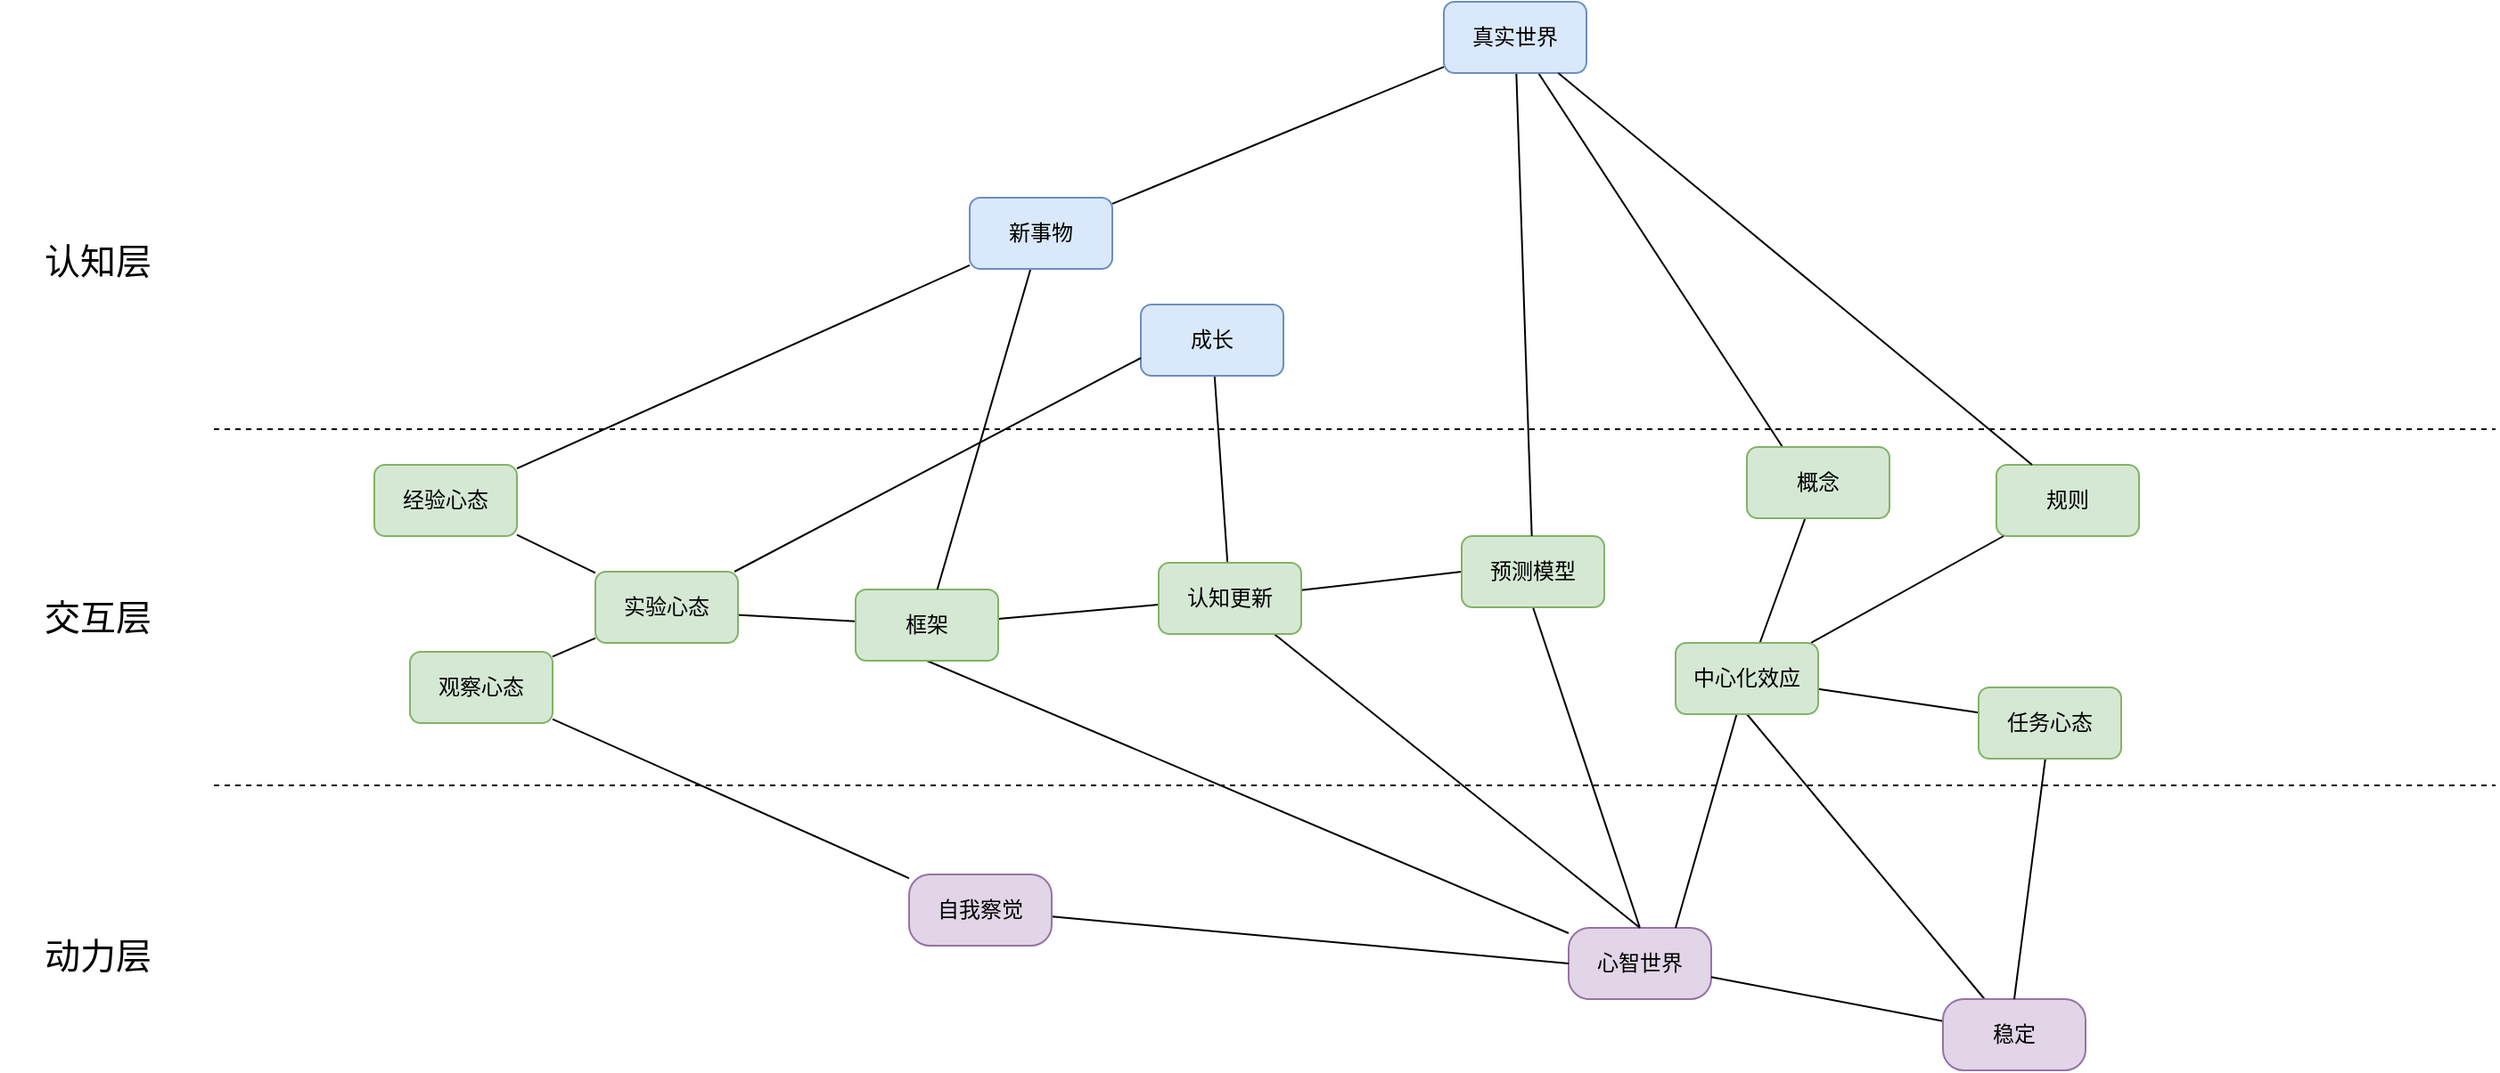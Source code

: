 <mxfile version="24.5.3" type="github">
  <diagram name="第 1 页" id="mk2vvSWg7PKWHR4TqIGU">
    <mxGraphModel dx="1134" dy="593" grid="1" gridSize="10" guides="1" tooltips="1" connect="1" arrows="1" fold="1" page="1" pageScale="1" pageWidth="827" pageHeight="1169" math="0" shadow="0">
      <root>
        <mxCell id="0" />
        <mxCell id="1" parent="0" />
        <mxCell id="l2Wfg2gdX9lSR1tj45w3-1" value="" style="endArrow=none;dashed=1;html=1;rounded=0;" edge="1" parent="1">
          <mxGeometry width="50" height="50" relative="1" as="geometry">
            <mxPoint x="160" y="440" as="sourcePoint" />
            <mxPoint x="1440" y="440" as="targetPoint" />
          </mxGeometry>
        </mxCell>
        <mxCell id="l2Wfg2gdX9lSR1tj45w3-2" value="" style="endArrow=none;dashed=1;html=1;rounded=0;" edge="1" parent="1">
          <mxGeometry width="50" height="50" relative="1" as="geometry">
            <mxPoint x="160" y="640" as="sourcePoint" />
            <mxPoint x="1440" y="640" as="targetPoint" />
          </mxGeometry>
        </mxCell>
        <mxCell id="l2Wfg2gdX9lSR1tj45w3-3" value="认知层" style="text;html=1;strokeColor=none;fillColor=none;align=center;verticalAlign=middle;whiteSpace=wrap;rounded=0;fontSize=20;" vertex="1" parent="1">
          <mxGeometry x="40" y="330" width="110" height="30" as="geometry" />
        </mxCell>
        <mxCell id="l2Wfg2gdX9lSR1tj45w3-4" value="交互层" style="text;html=1;strokeColor=none;fillColor=none;align=center;verticalAlign=middle;whiteSpace=wrap;rounded=0;fontSize=20;" vertex="1" parent="1">
          <mxGeometry x="40" y="530" width="110" height="30" as="geometry" />
        </mxCell>
        <mxCell id="l2Wfg2gdX9lSR1tj45w3-5" value="动力层" style="text;html=1;strokeColor=none;fillColor=none;align=center;verticalAlign=middle;whiteSpace=wrap;rounded=0;fontSize=20;" vertex="1" parent="1">
          <mxGeometry x="40" y="720" width="110" height="30" as="geometry" />
        </mxCell>
        <mxCell id="l2Wfg2gdX9lSR1tj45w3-60" style="rounded=0;orthogonalLoop=1;jettySize=auto;html=1;endArrow=none;endFill=0;" edge="1" parent="1" source="l2Wfg2gdX9lSR1tj45w3-41" target="l2Wfg2gdX9lSR1tj45w3-48">
          <mxGeometry relative="1" as="geometry" />
        </mxCell>
        <mxCell id="l2Wfg2gdX9lSR1tj45w3-41" value="成长" style="rounded=1;whiteSpace=wrap;html=1;fillColor=#dae8fc;strokeColor=#6c8ebf;" vertex="1" parent="1">
          <mxGeometry x="680" y="370" width="80" height="40" as="geometry" />
        </mxCell>
        <mxCell id="l2Wfg2gdX9lSR1tj45w3-65" style="edgeStyle=none;rounded=0;orthogonalLoop=1;jettySize=auto;html=1;entryX=0.5;entryY=1;entryDx=0;entryDy=0;strokeColor=default;align=center;verticalAlign=middle;fontFamily=Helvetica;fontSize=11;fontColor=default;labelBackgroundColor=default;endArrow=none;endFill=0;" edge="1" parent="1" target="l2Wfg2gdX9lSR1tj45w3-64">
          <mxGeometry relative="1" as="geometry">
            <mxPoint x="960" y="720" as="sourcePoint" />
          </mxGeometry>
        </mxCell>
        <mxCell id="l2Wfg2gdX9lSR1tj45w3-82" style="edgeStyle=none;rounded=0;orthogonalLoop=1;jettySize=auto;html=1;entryX=0.5;entryY=1;entryDx=0;entryDy=0;strokeColor=default;align=center;verticalAlign=middle;fontFamily=Helvetica;fontSize=11;fontColor=default;labelBackgroundColor=default;endArrow=none;endFill=0;" edge="1" parent="1" source="l2Wfg2gdX9lSR1tj45w3-46" target="l2Wfg2gdX9lSR1tj45w3-71">
          <mxGeometry relative="1" as="geometry" />
        </mxCell>
        <mxCell id="l2Wfg2gdX9lSR1tj45w3-46" value="心智世界" style="rounded=1;whiteSpace=wrap;html=1;fillColor=#e1d5e7;strokeColor=#9673a6;arcSize=29;" vertex="1" parent="1">
          <mxGeometry x="920" y="720" width="80" height="40" as="geometry" />
        </mxCell>
        <mxCell id="l2Wfg2gdX9lSR1tj45w3-61" style="edgeStyle=none;rounded=0;orthogonalLoop=1;jettySize=auto;html=1;entryX=0.5;entryY=0;entryDx=0;entryDy=0;strokeColor=default;align=center;verticalAlign=middle;fontFamily=Helvetica;fontSize=11;fontColor=default;labelBackgroundColor=default;endArrow=none;endFill=0;" edge="1" parent="1" source="l2Wfg2gdX9lSR1tj45w3-48" target="l2Wfg2gdX9lSR1tj45w3-46">
          <mxGeometry relative="1" as="geometry" />
        </mxCell>
        <mxCell id="l2Wfg2gdX9lSR1tj45w3-95" style="edgeStyle=none;rounded=0;orthogonalLoop=1;jettySize=auto;html=1;entryX=0;entryY=0.5;entryDx=0;entryDy=0;strokeColor=default;align=center;verticalAlign=middle;fontFamily=Helvetica;fontSize=11;fontColor=default;labelBackgroundColor=default;endArrow=none;endFill=0;" edge="1" parent="1" source="l2Wfg2gdX9lSR1tj45w3-48" target="l2Wfg2gdX9lSR1tj45w3-64">
          <mxGeometry relative="1" as="geometry" />
        </mxCell>
        <mxCell id="l2Wfg2gdX9lSR1tj45w3-97" style="edgeStyle=none;rounded=0;orthogonalLoop=1;jettySize=auto;html=1;strokeColor=default;align=center;verticalAlign=middle;fontFamily=Helvetica;fontSize=11;fontColor=default;labelBackgroundColor=default;endArrow=none;endFill=0;" edge="1" parent="1" source="l2Wfg2gdX9lSR1tj45w3-48" target="l2Wfg2gdX9lSR1tj45w3-71">
          <mxGeometry relative="1" as="geometry" />
        </mxCell>
        <mxCell id="l2Wfg2gdX9lSR1tj45w3-48" value="认知更新" style="rounded=1;whiteSpace=wrap;html=1;fillColor=#d5e8d4;strokeColor=#82b366;" vertex="1" parent="1">
          <mxGeometry x="690" y="515" width="80" height="40" as="geometry" />
        </mxCell>
        <mxCell id="l2Wfg2gdX9lSR1tj45w3-63" style="edgeStyle=none;rounded=0;orthogonalLoop=1;jettySize=auto;html=1;strokeColor=default;align=center;verticalAlign=middle;fontFamily=Helvetica;fontSize=11;fontColor=default;labelBackgroundColor=default;endArrow=none;endFill=0;" edge="1" parent="1" source="l2Wfg2gdX9lSR1tj45w3-62" target="l2Wfg2gdX9lSR1tj45w3-46">
          <mxGeometry relative="1" as="geometry" />
        </mxCell>
        <mxCell id="l2Wfg2gdX9lSR1tj45w3-81" style="edgeStyle=none;rounded=0;orthogonalLoop=1;jettySize=auto;html=1;entryX=0.5;entryY=1;entryDx=0;entryDy=0;strokeColor=default;align=center;verticalAlign=middle;fontFamily=Helvetica;fontSize=11;fontColor=default;labelBackgroundColor=default;endArrow=none;endFill=0;" edge="1" parent="1" source="l2Wfg2gdX9lSR1tj45w3-62" target="l2Wfg2gdX9lSR1tj45w3-77">
          <mxGeometry relative="1" as="geometry" />
        </mxCell>
        <mxCell id="l2Wfg2gdX9lSR1tj45w3-62" value="稳定" style="rounded=1;whiteSpace=wrap;html=1;fillColor=#e1d5e7;strokeColor=#9673a6;arcSize=29;" vertex="1" parent="1">
          <mxGeometry x="1130" y="760" width="80" height="40" as="geometry" />
        </mxCell>
        <mxCell id="l2Wfg2gdX9lSR1tj45w3-64" value="预测模型" style="rounded=1;whiteSpace=wrap;html=1;fillColor=#d5e8d4;strokeColor=#82b366;" vertex="1" parent="1">
          <mxGeometry x="860" y="500" width="80" height="40" as="geometry" />
        </mxCell>
        <mxCell id="l2Wfg2gdX9lSR1tj45w3-68" style="edgeStyle=none;rounded=0;orthogonalLoop=1;jettySize=auto;html=1;strokeColor=default;align=center;verticalAlign=middle;fontFamily=Helvetica;fontSize=11;fontColor=default;labelBackgroundColor=default;endArrow=none;endFill=0;" edge="1" parent="1" source="l2Wfg2gdX9lSR1tj45w3-67" target="l2Wfg2gdX9lSR1tj45w3-64">
          <mxGeometry relative="1" as="geometry" />
        </mxCell>
        <mxCell id="l2Wfg2gdX9lSR1tj45w3-75" style="edgeStyle=none;rounded=0;orthogonalLoop=1;jettySize=auto;html=1;entryX=0.25;entryY=0;entryDx=0;entryDy=0;strokeColor=default;align=center;verticalAlign=middle;fontFamily=Helvetica;fontSize=11;fontColor=default;labelBackgroundColor=default;endArrow=none;endFill=0;" edge="1" parent="1" source="l2Wfg2gdX9lSR1tj45w3-67" target="l2Wfg2gdX9lSR1tj45w3-70">
          <mxGeometry relative="1" as="geometry" />
        </mxCell>
        <mxCell id="l2Wfg2gdX9lSR1tj45w3-85" style="edgeStyle=none;rounded=0;orthogonalLoop=1;jettySize=auto;html=1;strokeColor=default;align=center;verticalAlign=middle;fontFamily=Helvetica;fontSize=11;fontColor=default;labelBackgroundColor=default;endArrow=none;endFill=0;" edge="1" parent="1" source="l2Wfg2gdX9lSR1tj45w3-67" target="l2Wfg2gdX9lSR1tj45w3-84">
          <mxGeometry relative="1" as="geometry" />
        </mxCell>
        <mxCell id="l2Wfg2gdX9lSR1tj45w3-67" value="真实世界" style="rounded=1;whiteSpace=wrap;html=1;fillColor=#dae8fc;strokeColor=#6c8ebf;" vertex="1" parent="1">
          <mxGeometry x="850" y="200" width="80" height="40" as="geometry" />
        </mxCell>
        <mxCell id="l2Wfg2gdX9lSR1tj45w3-78" style="edgeStyle=none;rounded=0;orthogonalLoop=1;jettySize=auto;html=1;strokeColor=default;align=center;verticalAlign=middle;fontFamily=Helvetica;fontSize=11;fontColor=default;labelBackgroundColor=default;endArrow=none;endFill=0;" edge="1" parent="1" source="l2Wfg2gdX9lSR1tj45w3-70" target="l2Wfg2gdX9lSR1tj45w3-77">
          <mxGeometry relative="1" as="geometry" />
        </mxCell>
        <mxCell id="l2Wfg2gdX9lSR1tj45w3-70" value="概念" style="rounded=1;whiteSpace=wrap;html=1;fillColor=#d5e8d4;strokeColor=#82b366;" vertex="1" parent="1">
          <mxGeometry x="1020" y="450" width="80" height="40" as="geometry" />
        </mxCell>
        <mxCell id="l2Wfg2gdX9lSR1tj45w3-89" style="edgeStyle=none;rounded=0;orthogonalLoop=1;jettySize=auto;html=1;entryX=0;entryY=0.5;entryDx=0;entryDy=0;strokeColor=default;align=center;verticalAlign=middle;fontFamily=Helvetica;fontSize=11;fontColor=default;labelBackgroundColor=default;endArrow=none;endFill=0;" edge="1" parent="1" source="l2Wfg2gdX9lSR1tj45w3-71" target="l2Wfg2gdX9lSR1tj45w3-88">
          <mxGeometry relative="1" as="geometry" />
        </mxCell>
        <mxCell id="l2Wfg2gdX9lSR1tj45w3-71" value="框架" style="rounded=1;whiteSpace=wrap;html=1;fillColor=#d5e8d4;strokeColor=#82b366;" vertex="1" parent="1">
          <mxGeometry x="520" y="530" width="80" height="40" as="geometry" />
        </mxCell>
        <mxCell id="l2Wfg2gdX9lSR1tj45w3-72" value="规则" style="rounded=1;whiteSpace=wrap;html=1;fillColor=#d5e8d4;strokeColor=#82b366;" vertex="1" parent="1">
          <mxGeometry x="1160" y="460" width="80" height="40" as="geometry" />
        </mxCell>
        <mxCell id="l2Wfg2gdX9lSR1tj45w3-76" style="edgeStyle=none;rounded=0;orthogonalLoop=1;jettySize=auto;html=1;entryX=0.25;entryY=0;entryDx=0;entryDy=0;strokeColor=default;align=center;verticalAlign=middle;fontFamily=Helvetica;fontSize=11;fontColor=default;labelBackgroundColor=default;endArrow=none;endFill=0;" edge="1" parent="1" source="l2Wfg2gdX9lSR1tj45w3-67" target="l2Wfg2gdX9lSR1tj45w3-72">
          <mxGeometry relative="1" as="geometry" />
        </mxCell>
        <mxCell id="l2Wfg2gdX9lSR1tj45w3-79" style="edgeStyle=none;rounded=0;orthogonalLoop=1;jettySize=auto;html=1;strokeColor=default;align=center;verticalAlign=middle;fontFamily=Helvetica;fontSize=11;fontColor=default;labelBackgroundColor=default;endArrow=none;endFill=0;" edge="1" parent="1" source="l2Wfg2gdX9lSR1tj45w3-77" target="l2Wfg2gdX9lSR1tj45w3-72">
          <mxGeometry relative="1" as="geometry" />
        </mxCell>
        <mxCell id="l2Wfg2gdX9lSR1tj45w3-80" style="edgeStyle=none;rounded=0;orthogonalLoop=1;jettySize=auto;html=1;entryX=0.75;entryY=0;entryDx=0;entryDy=0;strokeColor=default;align=center;verticalAlign=middle;fontFamily=Helvetica;fontSize=11;fontColor=default;labelBackgroundColor=default;endArrow=none;endFill=0;" edge="1" parent="1" source="l2Wfg2gdX9lSR1tj45w3-77" target="l2Wfg2gdX9lSR1tj45w3-46">
          <mxGeometry relative="1" as="geometry" />
        </mxCell>
        <mxCell id="l2Wfg2gdX9lSR1tj45w3-92" style="edgeStyle=none;rounded=0;orthogonalLoop=1;jettySize=auto;html=1;strokeColor=default;align=center;verticalAlign=middle;fontFamily=Helvetica;fontSize=11;fontColor=default;labelBackgroundColor=default;endArrow=none;endFill=0;" edge="1" parent="1" source="l2Wfg2gdX9lSR1tj45w3-77" target="l2Wfg2gdX9lSR1tj45w3-90">
          <mxGeometry relative="1" as="geometry" />
        </mxCell>
        <mxCell id="l2Wfg2gdX9lSR1tj45w3-77" value="中心化效应" style="rounded=1;whiteSpace=wrap;html=1;fillColor=#d5e8d4;strokeColor=#82b366;" vertex="1" parent="1">
          <mxGeometry x="980" y="560" width="80" height="40" as="geometry" />
        </mxCell>
        <mxCell id="l2Wfg2gdX9lSR1tj45w3-86" style="edgeStyle=none;rounded=0;orthogonalLoop=1;jettySize=auto;html=1;strokeColor=default;align=center;verticalAlign=middle;fontFamily=Helvetica;fontSize=11;fontColor=default;labelBackgroundColor=default;endArrow=none;endFill=0;" edge="1" parent="1" source="l2Wfg2gdX9lSR1tj45w3-84" target="l2Wfg2gdX9lSR1tj45w3-71">
          <mxGeometry relative="1" as="geometry" />
        </mxCell>
        <mxCell id="l2Wfg2gdX9lSR1tj45w3-84" value="新事物" style="rounded=1;whiteSpace=wrap;html=1;fillColor=#dae8fc;strokeColor=#6c8ebf;" vertex="1" parent="1">
          <mxGeometry x="584" y="310" width="80" height="40" as="geometry" />
        </mxCell>
        <mxCell id="l2Wfg2gdX9lSR1tj45w3-98" style="edgeStyle=none;rounded=0;orthogonalLoop=1;jettySize=auto;html=1;entryX=0;entryY=0.75;entryDx=0;entryDy=0;strokeColor=default;align=center;verticalAlign=middle;fontFamily=Helvetica;fontSize=11;fontColor=default;labelBackgroundColor=default;endArrow=none;endFill=0;" edge="1" parent="1" source="l2Wfg2gdX9lSR1tj45w3-88" target="l2Wfg2gdX9lSR1tj45w3-41">
          <mxGeometry relative="1" as="geometry" />
        </mxCell>
        <mxCell id="l2Wfg2gdX9lSR1tj45w3-88" value="实验心态" style="rounded=1;whiteSpace=wrap;html=1;fillColor=#d5e8d4;strokeColor=#82b366;" vertex="1" parent="1">
          <mxGeometry x="374" y="520" width="80" height="40" as="geometry" />
        </mxCell>
        <mxCell id="l2Wfg2gdX9lSR1tj45w3-91" style="edgeStyle=none;rounded=0;orthogonalLoop=1;jettySize=auto;html=1;entryX=0.5;entryY=0;entryDx=0;entryDy=0;strokeColor=default;align=center;verticalAlign=middle;fontFamily=Helvetica;fontSize=11;fontColor=default;labelBackgroundColor=default;endArrow=none;endFill=0;" edge="1" parent="1" source="l2Wfg2gdX9lSR1tj45w3-90" target="l2Wfg2gdX9lSR1tj45w3-62">
          <mxGeometry relative="1" as="geometry" />
        </mxCell>
        <mxCell id="l2Wfg2gdX9lSR1tj45w3-90" value="任务心态" style="rounded=1;whiteSpace=wrap;html=1;fillColor=#d5e8d4;strokeColor=#82b366;" vertex="1" parent="1">
          <mxGeometry x="1150" y="585" width="80" height="40" as="geometry" />
        </mxCell>
        <mxCell id="l2Wfg2gdX9lSR1tj45w3-100" style="edgeStyle=none;rounded=0;orthogonalLoop=1;jettySize=auto;html=1;entryX=0;entryY=0.5;entryDx=0;entryDy=0;strokeColor=default;align=center;verticalAlign=middle;fontFamily=Helvetica;fontSize=11;fontColor=default;labelBackgroundColor=default;endArrow=none;endFill=0;" edge="1" parent="1" source="l2Wfg2gdX9lSR1tj45w3-99" target="l2Wfg2gdX9lSR1tj45w3-46">
          <mxGeometry relative="1" as="geometry" />
        </mxCell>
        <mxCell id="l2Wfg2gdX9lSR1tj45w3-99" value="自我察觉" style="rounded=1;whiteSpace=wrap;html=1;fillColor=#e1d5e7;strokeColor=#9673a6;arcSize=29;" vertex="1" parent="1">
          <mxGeometry x="550" y="690" width="80" height="40" as="geometry" />
        </mxCell>
        <mxCell id="l2Wfg2gdX9lSR1tj45w3-104" style="edgeStyle=none;rounded=0;orthogonalLoop=1;jettySize=auto;html=1;strokeColor=default;align=center;verticalAlign=middle;fontFamily=Helvetica;fontSize=11;fontColor=default;labelBackgroundColor=default;endArrow=none;endFill=0;" edge="1" parent="1" source="l2Wfg2gdX9lSR1tj45w3-103" target="l2Wfg2gdX9lSR1tj45w3-99">
          <mxGeometry relative="1" as="geometry" />
        </mxCell>
        <mxCell id="l2Wfg2gdX9lSR1tj45w3-108" style="edgeStyle=none;rounded=0;orthogonalLoop=1;jettySize=auto;html=1;strokeColor=default;align=center;verticalAlign=middle;fontFamily=Helvetica;fontSize=11;fontColor=default;labelBackgroundColor=default;endArrow=none;endFill=0;" edge="1" parent="1" source="l2Wfg2gdX9lSR1tj45w3-103" target="l2Wfg2gdX9lSR1tj45w3-88">
          <mxGeometry relative="1" as="geometry" />
        </mxCell>
        <mxCell id="l2Wfg2gdX9lSR1tj45w3-103" value="观察心态" style="rounded=1;whiteSpace=wrap;html=1;fillColor=#d5e8d4;strokeColor=#82b366;" vertex="1" parent="1">
          <mxGeometry x="270" y="565" width="80" height="40" as="geometry" />
        </mxCell>
        <mxCell id="l2Wfg2gdX9lSR1tj45w3-106" style="edgeStyle=none;rounded=0;orthogonalLoop=1;jettySize=auto;html=1;strokeColor=default;align=center;verticalAlign=middle;fontFamily=Helvetica;fontSize=11;fontColor=default;labelBackgroundColor=default;endArrow=none;endFill=0;" edge="1" parent="1" source="l2Wfg2gdX9lSR1tj45w3-105" target="l2Wfg2gdX9lSR1tj45w3-84">
          <mxGeometry relative="1" as="geometry" />
        </mxCell>
        <mxCell id="l2Wfg2gdX9lSR1tj45w3-107" style="edgeStyle=none;rounded=0;orthogonalLoop=1;jettySize=auto;html=1;strokeColor=default;align=center;verticalAlign=middle;fontFamily=Helvetica;fontSize=11;fontColor=default;labelBackgroundColor=default;endArrow=none;endFill=0;" edge="1" parent="1" source="l2Wfg2gdX9lSR1tj45w3-105" target="l2Wfg2gdX9lSR1tj45w3-88">
          <mxGeometry relative="1" as="geometry" />
        </mxCell>
        <mxCell id="l2Wfg2gdX9lSR1tj45w3-105" value="经验心态" style="rounded=1;whiteSpace=wrap;html=1;fillColor=#d5e8d4;strokeColor=#82b366;" vertex="1" parent="1">
          <mxGeometry x="250" y="460" width="80" height="40" as="geometry" />
        </mxCell>
      </root>
    </mxGraphModel>
  </diagram>
</mxfile>
